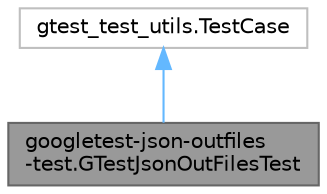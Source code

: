 digraph "googletest-json-outfiles-test.GTestJsonOutFilesTest"
{
 // LATEX_PDF_SIZE
  bgcolor="transparent";
  edge [fontname=Helvetica,fontsize=10,labelfontname=Helvetica,labelfontsize=10];
  node [fontname=Helvetica,fontsize=10,shape=box,height=0.2,width=0.4];
  Node1 [id="Node000001",label="googletest-json-outfiles\l-test.GTestJsonOutFilesTest",height=0.2,width=0.4,color="gray40", fillcolor="grey60", style="filled", fontcolor="black",tooltip=" "];
  Node2 -> Node1 [id="edge1_Node000001_Node000002",dir="back",color="steelblue1",style="solid",tooltip=" "];
  Node2 [id="Node000002",label="gtest_test_utils.TestCase",height=0.2,width=0.4,color="grey75", fillcolor="white", style="filled",tooltip=" "];
}
